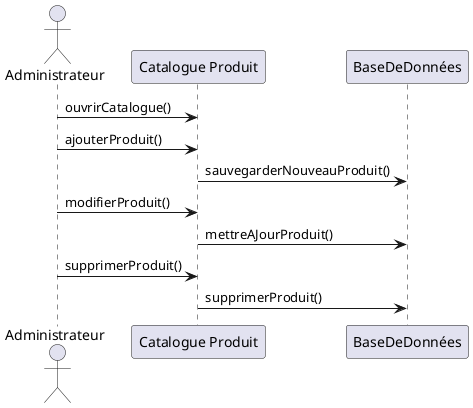 @startuml
actor Administrateur
participant "Catalogue Produit" as ProduitCatalogue
participant BaseDeDonnées

Administrateur -> ProduitCatalogue : ouvrirCatalogue()
Administrateur -> ProduitCatalogue : ajouterProduit()
ProduitCatalogue -> BaseDeDonnées : sauvegarderNouveauProduit()

Administrateur -> ProduitCatalogue : modifierProduit()
ProduitCatalogue -> BaseDeDonnées : mettreAJourProduit()

Administrateur -> ProduitCatalogue : supprimerProduit()
ProduitCatalogue -> BaseDeDonnées : supprimerProduit()

@enduml
